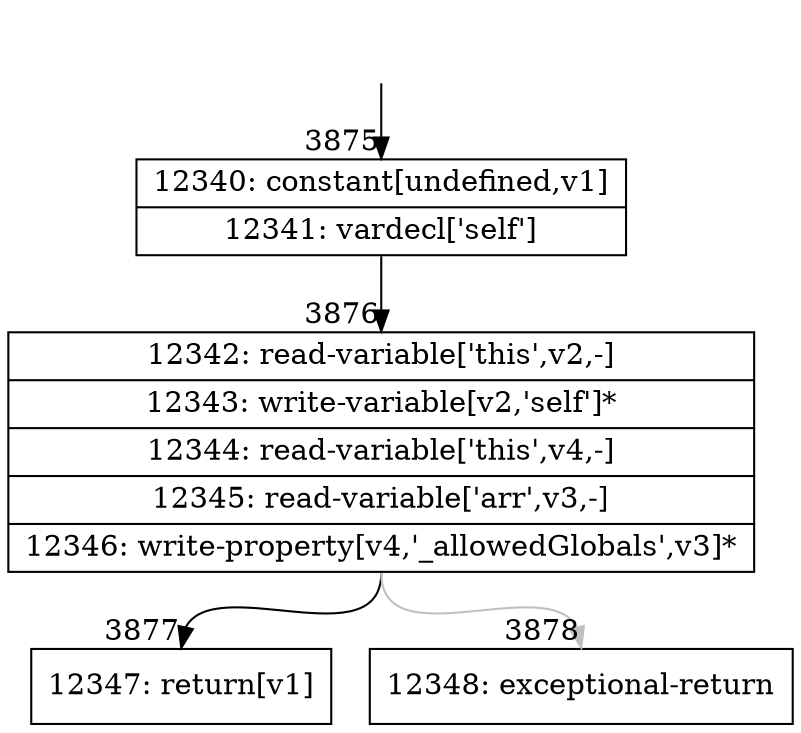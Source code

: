 digraph {
rankdir="TD"
BB_entry352[shape=none,label=""];
BB_entry352 -> BB3875 [tailport=s, headport=n, headlabel="    3875"]
BB3875 [shape=record label="{12340: constant[undefined,v1]|12341: vardecl['self']}" ] 
BB3875 -> BB3876 [tailport=s, headport=n, headlabel="      3876"]
BB3876 [shape=record label="{12342: read-variable['this',v2,-]|12343: write-variable[v2,'self']*|12344: read-variable['this',v4,-]|12345: read-variable['arr',v3,-]|12346: write-property[v4,'_allowedGlobals',v3]*}" ] 
BB3876 -> BB3877 [tailport=s, headport=n, headlabel="      3877"]
BB3876 -> BB3878 [tailport=s, headport=n, color=gray, headlabel="      3878"]
BB3877 [shape=record label="{12347: return[v1]}" ] 
BB3878 [shape=record label="{12348: exceptional-return}" ] 
//#$~ 4478
}
